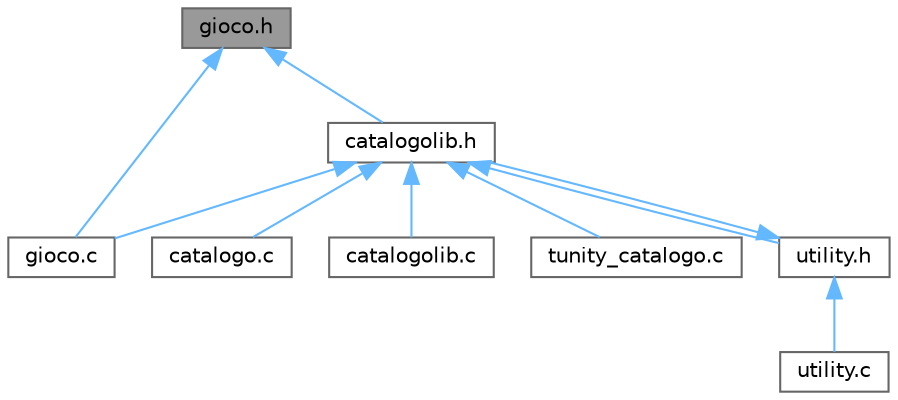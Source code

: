 digraph "gioco.h"
{
 // LATEX_PDF_SIZE
  bgcolor="transparent";
  edge [fontname=Helvetica,fontsize=10,labelfontname=Helvetica,labelfontsize=10];
  node [fontname=Helvetica,fontsize=10,shape=box,height=0.2,width=0.4];
  Node1 [id="Node000001",label="gioco.h",height=0.2,width=0.4,color="gray40", fillcolor="grey60", style="filled", fontcolor="black",tooltip="Definizione delle strutture e dei tipi utilizzati per la gestione dei dati di un gioco all'interno de..."];
  Node1 -> Node2 [id="edge1_Node000001_Node000002",dir="back",color="steelblue1",style="solid",tooltip=" "];
  Node2 [id="Node000002",label="catalogolib.h",height=0.2,width=0.4,color="grey40", fillcolor="white", style="filled",URL="$catalogolib_8h.html",tooltip="Header della libreria di funzioni per il catalogo dei giochi."];
  Node2 -> Node3 [id="edge2_Node000002_Node000003",dir="back",color="steelblue1",style="solid",tooltip=" "];
  Node3 [id="Node000003",label="catalogo.c",height=0.2,width=0.4,color="grey40", fillcolor="white", style="filled",URL="$catalogo_8c_source.html",tooltip=" "];
  Node2 -> Node4 [id="edge3_Node000002_Node000004",dir="back",color="steelblue1",style="solid",tooltip=" "];
  Node4 [id="Node000004",label="catalogolib.c",height=0.2,width=0.4,color="grey40", fillcolor="white", style="filled",URL="$catalogolib_8c_source.html",tooltip=" "];
  Node2 -> Node5 [id="edge4_Node000002_Node000005",dir="back",color="steelblue1",style="solid",tooltip=" "];
  Node5 [id="Node000005",label="gioco.c",height=0.2,width=0.4,color="grey40", fillcolor="white", style="filled",URL="$gioco_8c_source.html",tooltip=" "];
  Node2 -> Node6 [id="edge5_Node000002_Node000006",dir="back",color="steelblue1",style="solid",tooltip=" "];
  Node6 [id="Node000006",label="tunity_catalogo.c",height=0.2,width=0.4,color="grey40", fillcolor="white", style="filled",URL="$tunity__catalogo_8c_source.html",tooltip=" "];
  Node2 -> Node7 [id="edge6_Node000002_Node000007",dir="back",color="steelblue1",style="solid",tooltip=" "];
  Node7 [id="Node000007",label="utility.h",height=0.2,width=0.4,color="grey40", fillcolor="white", style="filled",URL="$utility_8h.html",tooltip="Libreria con funzioni utili per la gestione del catalogo."];
  Node7 -> Node2 [id="edge7_Node000007_Node000002",dir="back",color="steelblue1",style="solid",tooltip=" "];
  Node7 -> Node8 [id="edge8_Node000007_Node000008",dir="back",color="steelblue1",style="solid",tooltip=" "];
  Node8 [id="Node000008",label="utility.c",height=0.2,width=0.4,color="grey40", fillcolor="white", style="filled",URL="$utility_8c_source.html",tooltip=" "];
  Node1 -> Node5 [id="edge9_Node000001_Node000005",dir="back",color="steelblue1",style="solid",tooltip=" "];
}

